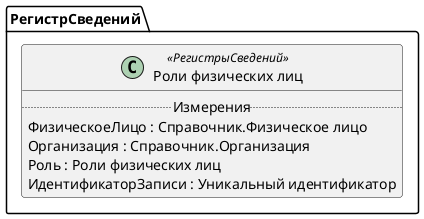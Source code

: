 ﻿@startuml РолиФизическихЛиц
'!include templates.wsd
'..\include templates.wsd
class РегистрСведений.РолиФизическихЛиц as "Роли физических лиц" <<РегистрыСведений>>
{
..Измерения..
ФизическоеЛицо : Справочник.Физическое лицо
Организация : Справочник.Организация
Роль : Роли физических лиц
ИдентификаторЗаписи : Уникальный идентификатор
}
@enduml
